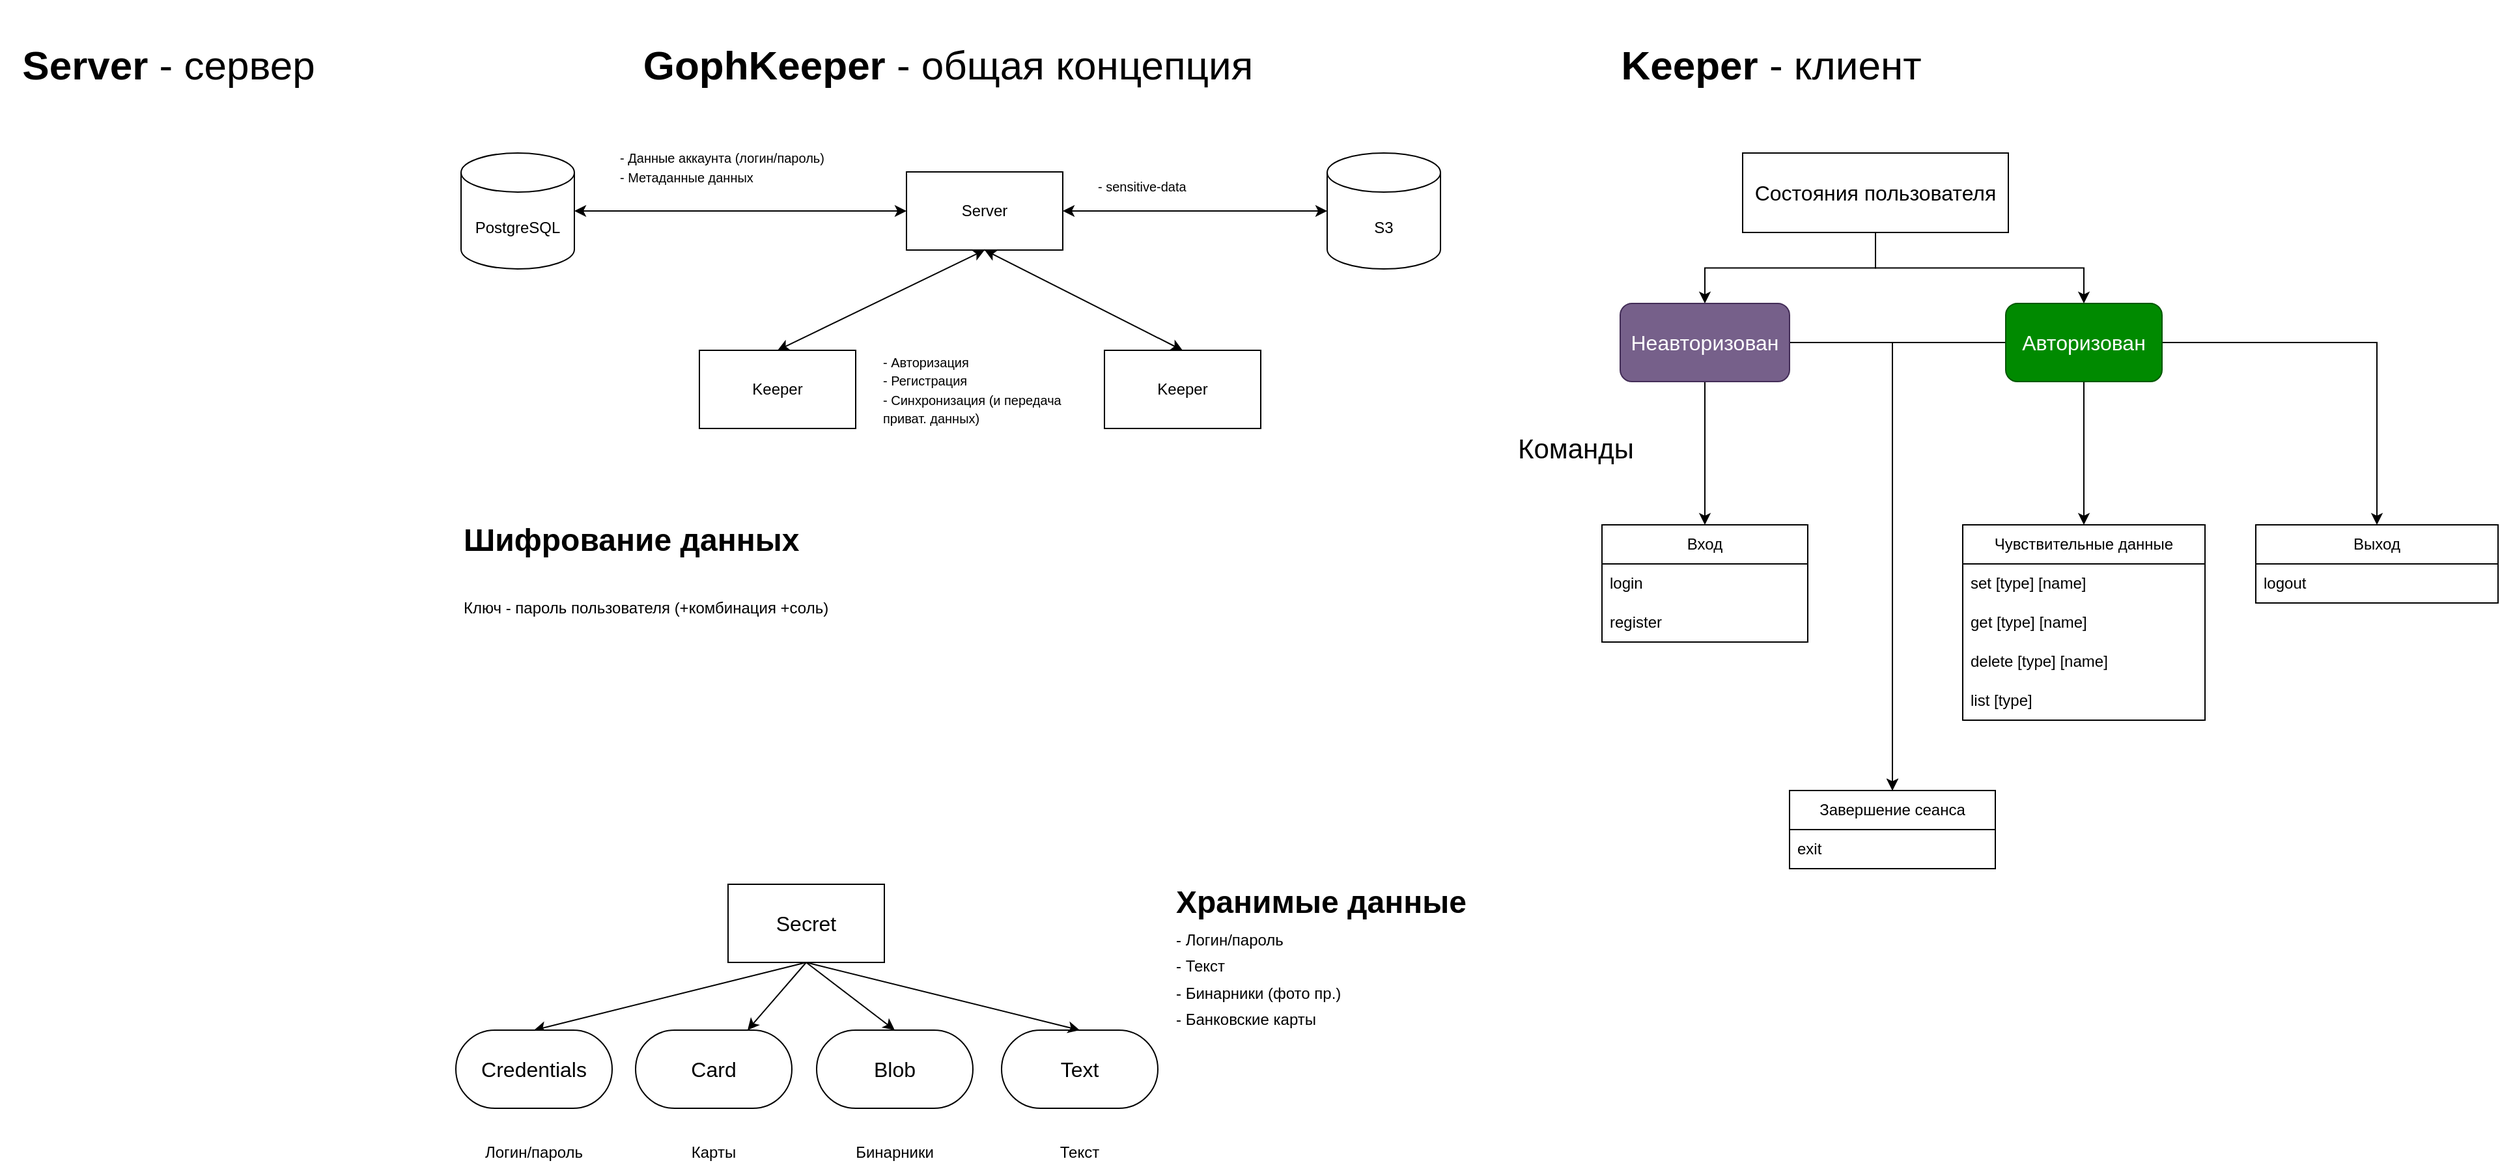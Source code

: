 <mxfile version="20.5.3" type="embed"><diagram name="Page-1" id="yRPZGmEM-baA_GnOwTK-"><mxGraphModel dx="3056" dy="1150" grid="0" gridSize="10" guides="1" tooltips="1" connect="1" arrows="1" fold="1" page="1" pageScale="1" pageWidth="850" pageHeight="1100" math="0" shadow="0"><root><mxCell id="0"/><mxCell id="1" parent="0"/><mxCell id="Netjsd_cc94yPRu-f9Rg-1" value="Keeper" style="rounded=0;whiteSpace=wrap;html=1;" parent="1" vertex="1"><mxGeometry x="245" y="299" width="120" height="60" as="geometry"/></mxCell><mxCell id="Netjsd_cc94yPRu-f9Rg-2" value="&lt;b&gt;GophKeeper&lt;/b&gt; - общая концепция" style="text;html=1;strokeColor=none;fillColor=none;align=center;verticalAlign=middle;whiteSpace=wrap;rounded=0;fontSize=31;" parent="1" vertex="1"><mxGeometry x="161" y="30" width="550" height="99" as="geometry"/></mxCell><mxCell id="Netjsd_cc94yPRu-f9Rg-3" value="Server" style="rounded=0;whiteSpace=wrap;html=1;" parent="1" vertex="1"><mxGeometry x="404" y="162" width="120" height="60" as="geometry"/></mxCell><mxCell id="Netjsd_cc94yPRu-f9Rg-4" value="" style="endArrow=classic;startArrow=classic;html=1;rounded=0;entryX=0.5;entryY=1;entryDx=0;entryDy=0;exitX=0.5;exitY=0;exitDx=0;exitDy=0;" parent="1" source="Netjsd_cc94yPRu-f9Rg-1" target="Netjsd_cc94yPRu-f9Rg-3" edge="1"><mxGeometry width="50" height="50" relative="1" as="geometry"><mxPoint x="428" y="363" as="sourcePoint"/><mxPoint x="478" y="313" as="targetPoint"/></mxGeometry></mxCell><mxCell id="Netjsd_cc94yPRu-f9Rg-6" value="&lt;font style=&quot;font-size: 10px;&quot;&gt;- Авторизация&lt;br&gt;- Регистрация&lt;br&gt;- Синхронизация (и передача приват. данных)&lt;/font&gt;" style="text;strokeColor=none;fillColor=none;align=left;verticalAlign=middle;spacingLeft=4;spacingRight=4;overflow=hidden;points=[[0,0.5],[1,0.5]];portConstraint=eastwest;rotatable=0;whiteSpace=wrap;html=1;" parent="1" vertex="1"><mxGeometry x="379.5" y="285" width="173" height="88" as="geometry"/></mxCell><mxCell id="Netjsd_cc94yPRu-f9Rg-7" value="Keeper" style="rounded=0;whiteSpace=wrap;html=1;" parent="1" vertex="1"><mxGeometry x="556" y="299" width="120" height="60" as="geometry"/></mxCell><mxCell id="Netjsd_cc94yPRu-f9Rg-8" value="" style="endArrow=classic;startArrow=classic;html=1;rounded=0;entryX=0.5;entryY=1;entryDx=0;entryDy=0;exitX=0.5;exitY=0;exitDx=0;exitDy=0;" parent="1" source="Netjsd_cc94yPRu-f9Rg-7" target="Netjsd_cc94yPRu-f9Rg-3" edge="1"><mxGeometry width="50" height="50" relative="1" as="geometry"><mxPoint x="426" y="313" as="sourcePoint"/><mxPoint x="546" y="242" as="targetPoint"/></mxGeometry></mxCell><mxCell id="Netjsd_cc94yPRu-f9Rg-9" value="PostgreSQL" style="shape=cylinder3;whiteSpace=wrap;html=1;boundedLbl=1;backgroundOutline=1;size=15;" parent="1" vertex="1"><mxGeometry x="62" y="147.5" width="87" height="89" as="geometry"/></mxCell><mxCell id="Netjsd_cc94yPRu-f9Rg-10" value="S3" style="shape=cylinder3;whiteSpace=wrap;html=1;boundedLbl=1;backgroundOutline=1;size=15;" parent="1" vertex="1"><mxGeometry x="727" y="147.5" width="87" height="89" as="geometry"/></mxCell><mxCell id="Netjsd_cc94yPRu-f9Rg-11" value="" style="endArrow=classic;startArrow=classic;html=1;rounded=0;exitX=1;exitY=0.5;exitDx=0;exitDy=0;exitPerimeter=0;entryX=0;entryY=0.5;entryDx=0;entryDy=0;" parent="1" source="Netjsd_cc94yPRu-f9Rg-9" target="Netjsd_cc94yPRu-f9Rg-3" edge="1"><mxGeometry width="50" height="50" relative="1" as="geometry"><mxPoint x="390" y="184" as="sourcePoint"/><mxPoint x="440" y="134" as="targetPoint"/></mxGeometry></mxCell><mxCell id="Netjsd_cc94yPRu-f9Rg-12" value="" style="endArrow=classic;startArrow=classic;html=1;rounded=0;exitX=1;exitY=0.5;exitDx=0;exitDy=0;entryX=0;entryY=0.5;entryDx=0;entryDy=0;entryPerimeter=0;" parent="1" source="Netjsd_cc94yPRu-f9Rg-3" target="Netjsd_cc94yPRu-f9Rg-10" edge="1"><mxGeometry width="50" height="50" relative="1" as="geometry"><mxPoint x="391" y="210" as="sourcePoint"/><mxPoint x="441" y="160" as="targetPoint"/></mxGeometry></mxCell><mxCell id="Netjsd_cc94yPRu-f9Rg-14" value="&lt;span style=&quot;font-size: 10px;&quot;&gt;- Данные аккаунта (логин/пароль)&lt;br&gt;- Метаданные данных&lt;br&gt;&lt;/span&gt;" style="text;strokeColor=none;fillColor=none;align=left;verticalAlign=middle;spacingLeft=4;spacingRight=4;overflow=hidden;points=[[0,0.5],[1,0.5]];portConstraint=eastwest;rotatable=0;whiteSpace=wrap;html=1;" parent="1" vertex="1"><mxGeometry x="178" y="114" width="173" height="88" as="geometry"/></mxCell><mxCell id="Netjsd_cc94yPRu-f9Rg-15" value="&lt;span style=&quot;font-size: 10px;&quot;&gt;- sensitive-data&lt;br&gt;&lt;/span&gt;" style="text;strokeColor=none;fillColor=none;align=left;verticalAlign=middle;spacingLeft=4;spacingRight=4;overflow=hidden;points=[[0,0.5],[1,0.5]];portConstraint=eastwest;rotatable=0;whiteSpace=wrap;html=1;" parent="1" vertex="1"><mxGeometry x="545" y="129" width="173" height="88" as="geometry"/></mxCell><mxCell id="2" value="&lt;h1&gt;Шифрование данных&lt;/h1&gt;&lt;div&gt;&lt;br&gt;&lt;/div&gt;&lt;div&gt;Ключ - пароль пользователя (+комбинация +соль)&lt;/div&gt;&lt;div&gt;&lt;br&gt;&lt;/div&gt;" style="text;html=1;strokeColor=none;fillColor=none;spacing=5;spacingTop=-20;whiteSpace=wrap;overflow=hidden;rounded=0;" parent="1" vertex="1"><mxGeometry x="59" y="425" width="301" height="120" as="geometry"/></mxCell><mxCell id="3" value="&lt;p style=&quot;line-height: 90%;&quot;&gt;&lt;/p&gt;&lt;h1 style=&quot;line-height: 70%;&quot;&gt;Хранимые данные&lt;/h1&gt;&lt;p style=&quot;line-height: 70%;&quot;&gt;- Логин/пароль&lt;/p&gt;&lt;p style=&quot;line-height: 70%;&quot;&gt;- Текст&lt;/p&gt;&lt;p style=&quot;line-height: 70%;&quot;&gt;- Бинарники (фото пр.)&lt;br&gt;&lt;/p&gt;&lt;p style=&quot;line-height: 70%;&quot;&gt;- Банковские карты&lt;/p&gt;&lt;p&gt;&lt;/p&gt;" style="text;html=1;strokeColor=none;fillColor=none;spacing=5;spacingTop=-20;whiteSpace=wrap;overflow=hidden;rounded=0;" parent="1" vertex="1"><mxGeometry x="606" y="709" width="298.5" height="168" as="geometry"/></mxCell><mxCell id="5" value="&lt;b&gt;Keeper &lt;/b&gt;- клиент" style="text;html=1;strokeColor=none;fillColor=none;align=center;verticalAlign=middle;whiteSpace=wrap;rounded=0;fontSize=31;" parent="1" vertex="1"><mxGeometry x="915" y="30" width="306" height="99" as="geometry"/></mxCell><mxCell id="7" value="Вход" style="swimlane;fontStyle=0;childLayout=stackLayout;horizontal=1;startSize=30;horizontalStack=0;resizeParent=1;resizeParentMax=0;resizeLast=0;collapsible=1;marginBottom=0;whiteSpace=wrap;html=1;" parent="1" vertex="1"><mxGeometry x="938" y="433" width="158" height="90" as="geometry"/></mxCell><mxCell id="8" value="login" style="text;strokeColor=none;fillColor=none;align=left;verticalAlign=middle;spacingLeft=4;spacingRight=4;overflow=hidden;points=[[0,0.5],[1,0.5]];portConstraint=eastwest;rotatable=0;whiteSpace=wrap;html=1;" parent="7" vertex="1"><mxGeometry y="30" width="158" height="30" as="geometry"/></mxCell><mxCell id="9" value="register" style="text;strokeColor=none;fillColor=none;align=left;verticalAlign=middle;spacingLeft=4;spacingRight=4;overflow=hidden;points=[[0,0.5],[1,0.5]];portConstraint=eastwest;rotatable=0;whiteSpace=wrap;html=1;" parent="7" vertex="1"><mxGeometry y="60" width="158" height="30" as="geometry"/></mxCell><mxCell id="11" value="Команды" style="text;html=1;strokeColor=none;fillColor=none;align=center;verticalAlign=middle;whiteSpace=wrap;rounded=0;fontSize=21;" parent="1" vertex="1"><mxGeometry x="865" y="359" width="106" height="30" as="geometry"/></mxCell><mxCell id="17" style="edgeStyle=orthogonalEdgeStyle;rounded=0;orthogonalLoop=1;jettySize=auto;html=1;fontSize=16;" parent="1" source="12" target="14" edge="1"><mxGeometry relative="1" as="geometry"/></mxCell><mxCell id="18" style="edgeStyle=orthogonalEdgeStyle;rounded=0;orthogonalLoop=1;jettySize=auto;html=1;fontSize=16;" parent="1" source="12" target="13" edge="1"><mxGeometry relative="1" as="geometry"/></mxCell><mxCell id="12" value="Состояния пользователя" style="rounded=0;whiteSpace=wrap;html=1;fontSize=16;" parent="1" vertex="1"><mxGeometry x="1046" y="147.5" width="204" height="61" as="geometry"/></mxCell><mxCell id="27" style="edgeStyle=orthogonalEdgeStyle;rounded=0;orthogonalLoop=1;jettySize=auto;html=1;fontSize=16;" parent="1" source="13" target="24" edge="1"><mxGeometry relative="1" as="geometry"/></mxCell><mxCell id="36" style="edgeStyle=orthogonalEdgeStyle;rounded=0;orthogonalLoop=1;jettySize=auto;html=1;fontSize=16;" parent="1" source="13" target="31" edge="1"><mxGeometry relative="1" as="geometry"/></mxCell><mxCell id="41" style="edgeStyle=orthogonalEdgeStyle;rounded=0;orthogonalLoop=1;jettySize=auto;html=1;fontSize=16;" parent="1" source="13" target="38" edge="1"><mxGeometry relative="1" as="geometry"/></mxCell><mxCell id="13" value="Авторизован" style="rounded=1;whiteSpace=wrap;html=1;fontSize=16;fillColor=#008a00;fontColor=#ffffff;strokeColor=#005700;" parent="1" vertex="1"><mxGeometry x="1248" y="263" width="120" height="60" as="geometry"/></mxCell><mxCell id="19" style="edgeStyle=orthogonalEdgeStyle;rounded=0;orthogonalLoop=1;jettySize=auto;html=1;fontSize=16;" parent="1" source="14" target="7" edge="1"><mxGeometry relative="1" as="geometry"/></mxCell><mxCell id="42" style="edgeStyle=orthogonalEdgeStyle;rounded=0;orthogonalLoop=1;jettySize=auto;html=1;fontSize=16;" parent="1" source="14" target="38" edge="1"><mxGeometry relative="1" as="geometry"><Array as="points"><mxPoint x="1161" y="293"/></Array></mxGeometry></mxCell><mxCell id="14" value="Неавторизован" style="rounded=1;whiteSpace=wrap;html=1;fontSize=16;fillColor=#76608a;fontColor=#ffffff;strokeColor=#432D57;" parent="1" vertex="1"><mxGeometry x="952" y="263" width="130" height="60" as="geometry"/></mxCell><mxCell id="24" value="Чувствительные данные" style="swimlane;fontStyle=0;childLayout=stackLayout;horizontal=1;startSize=30;horizontalStack=0;resizeParent=1;resizeParentMax=0;resizeLast=0;collapsible=1;marginBottom=0;whiteSpace=wrap;html=1;" parent="1" vertex="1"><mxGeometry x="1215" y="433" width="186" height="150" as="geometry"/></mxCell><mxCell id="25" value="set [type] [name]" style="text;strokeColor=none;fillColor=none;align=left;verticalAlign=middle;spacingLeft=4;spacingRight=4;overflow=hidden;points=[[0,0.5],[1,0.5]];portConstraint=eastwest;rotatable=0;whiteSpace=wrap;html=1;" parent="24" vertex="1"><mxGeometry y="30" width="186" height="30" as="geometry"/></mxCell><mxCell id="26" value="get [type] [name]" style="text;strokeColor=none;fillColor=none;align=left;verticalAlign=middle;spacingLeft=4;spacingRight=4;overflow=hidden;points=[[0,0.5],[1,0.5]];portConstraint=eastwest;rotatable=0;whiteSpace=wrap;html=1;" parent="24" vertex="1"><mxGeometry y="60" width="186" height="30" as="geometry"/></mxCell><mxCell id="30" value="delete [type] [name]" style="text;strokeColor=none;fillColor=none;align=left;verticalAlign=middle;spacingLeft=4;spacingRight=4;overflow=hidden;points=[[0,0.5],[1,0.5]];portConstraint=eastwest;rotatable=0;whiteSpace=wrap;html=1;" parent="24" vertex="1"><mxGeometry y="90" width="186" height="30" as="geometry"/></mxCell><mxCell id="28" value="list [type]" style="text;strokeColor=none;fillColor=none;align=left;verticalAlign=middle;spacingLeft=4;spacingRight=4;overflow=hidden;points=[[0,0.5],[1,0.5]];portConstraint=eastwest;rotatable=0;whiteSpace=wrap;html=1;" parent="24" vertex="1"><mxGeometry y="120" width="186" height="30" as="geometry"/></mxCell><mxCell id="31" value="Выход" style="swimlane;fontStyle=0;childLayout=stackLayout;horizontal=1;startSize=30;horizontalStack=0;resizeParent=1;resizeParentMax=0;resizeLast=0;collapsible=1;marginBottom=0;whiteSpace=wrap;html=1;" parent="1" vertex="1"><mxGeometry x="1440" y="433" width="186" height="60" as="geometry"/></mxCell><mxCell id="35" value="logout" style="text;strokeColor=none;fillColor=none;align=left;verticalAlign=middle;spacingLeft=4;spacingRight=4;overflow=hidden;points=[[0,0.5],[1,0.5]];portConstraint=eastwest;rotatable=0;whiteSpace=wrap;html=1;" parent="31" vertex="1"><mxGeometry y="30" width="186" height="30" as="geometry"/></mxCell><mxCell id="38" value="Завершение сеанса" style="swimlane;fontStyle=0;childLayout=stackLayout;horizontal=1;startSize=30;horizontalStack=0;resizeParent=1;resizeParentMax=0;resizeLast=0;collapsible=1;marginBottom=0;whiteSpace=wrap;html=1;" parent="1" vertex="1"><mxGeometry x="1082" y="637" width="158" height="60" as="geometry"/></mxCell><mxCell id="39" value="exit" style="text;strokeColor=none;fillColor=none;align=left;verticalAlign=middle;spacingLeft=4;spacingRight=4;overflow=hidden;points=[[0,0.5],[1,0.5]];portConstraint=eastwest;rotatable=0;whiteSpace=wrap;html=1;" parent="38" vertex="1"><mxGeometry y="30" width="158" height="30" as="geometry"/></mxCell><mxCell id="44" value="Secret" style="rounded=0;whiteSpace=wrap;html=1;fontSize=16;" parent="1" vertex="1"><mxGeometry x="267" y="709" width="120" height="60" as="geometry"/></mxCell><mxCell id="46" value="" style="endArrow=classic;html=1;rounded=0;fontSize=16;exitX=0.5;exitY=1;exitDx=0;exitDy=0;entryX=0.5;entryY=0;entryDx=0;entryDy=0;" parent="1" source="44" target="48" edge="1"><mxGeometry width="50" height="50" relative="1" as="geometry"><mxPoint x="318" y="652" as="sourcePoint"/><mxPoint x="167" y="798" as="targetPoint"/></mxGeometry></mxCell><mxCell id="48" value="Credentials" style="rounded=1;whiteSpace=wrap;html=1;fontSize=16;arcSize=50;" parent="1" vertex="1"><mxGeometry x="58" y="821" width="120" height="60" as="geometry"/></mxCell><mxCell id="49" value="Card" style="rounded=1;whiteSpace=wrap;html=1;fontSize=16;arcSize=50;" parent="1" vertex="1"><mxGeometry x="196" y="821" width="120" height="60" as="geometry"/></mxCell><mxCell id="50" value="" style="endArrow=classic;html=1;rounded=0;fontSize=16;exitX=0.5;exitY=1;exitDx=0;exitDy=0;" parent="1" source="44" target="49" edge="1"><mxGeometry width="50" height="50" relative="1" as="geometry"><mxPoint x="326" y="774" as="sourcePoint"/><mxPoint x="175" y="831" as="targetPoint"/></mxGeometry></mxCell><mxCell id="51" value="Blob" style="rounded=1;whiteSpace=wrap;html=1;fontSize=16;arcSize=50;" parent="1" vertex="1"><mxGeometry x="335" y="821" width="120" height="60" as="geometry"/></mxCell><mxCell id="52" value="" style="endArrow=classic;html=1;rounded=0;fontSize=16;exitX=0.5;exitY=1;exitDx=0;exitDy=0;entryX=0.5;entryY=0;entryDx=0;entryDy=0;" parent="1" source="44" target="51" edge="1"><mxGeometry width="50" height="50" relative="1" as="geometry"><mxPoint x="326" y="774" as="sourcePoint"/><mxPoint x="293.897" y="831" as="targetPoint"/></mxGeometry></mxCell><mxCell id="53" value="Text" style="rounded=1;whiteSpace=wrap;html=1;fontSize=16;arcSize=50;" parent="1" vertex="1"><mxGeometry x="477" y="821" width="120" height="60" as="geometry"/></mxCell><mxCell id="54" value="" style="endArrow=classic;html=1;rounded=0;fontSize=16;exitX=0.5;exitY=1;exitDx=0;exitDy=0;entryX=0.5;entryY=0;entryDx=0;entryDy=0;" parent="1" source="44" target="53" edge="1"><mxGeometry width="50" height="50" relative="1" as="geometry"><mxPoint x="326" y="774" as="sourcePoint"/><mxPoint x="405" y="831" as="targetPoint"/></mxGeometry></mxCell><mxCell id="55" value="&lt;b&gt;Server &lt;/b&gt;- сервер" style="text;html=1;strokeColor=none;fillColor=none;align=center;verticalAlign=middle;whiteSpace=wrap;rounded=0;fontSize=31;" parent="1" vertex="1"><mxGeometry x="-292" y="30" width="259" height="99" as="geometry"/></mxCell><mxCell id="56" value="Логин/пароль" style="text;html=1;strokeColor=none;fillColor=none;align=center;verticalAlign=middle;whiteSpace=wrap;rounded=0;" vertex="1" parent="1"><mxGeometry x="70" y="898" width="96" height="34" as="geometry"/></mxCell><mxCell id="57" value="Карты" style="text;html=1;strokeColor=none;fillColor=none;align=center;verticalAlign=middle;whiteSpace=wrap;rounded=0;" vertex="1" parent="1"><mxGeometry x="208" y="898" width="96" height="34" as="geometry"/></mxCell><mxCell id="58" value="Бинарники" style="text;html=1;strokeColor=none;fillColor=none;align=center;verticalAlign=middle;whiteSpace=wrap;rounded=0;" vertex="1" parent="1"><mxGeometry x="347" y="898" width="96" height="34" as="geometry"/></mxCell><mxCell id="59" value="Текст" style="text;html=1;strokeColor=none;fillColor=none;align=center;verticalAlign=middle;whiteSpace=wrap;rounded=0;" vertex="1" parent="1"><mxGeometry x="489" y="898" width="96" height="34" as="geometry"/></mxCell></root></mxGraphModel></diagram></mxfile>